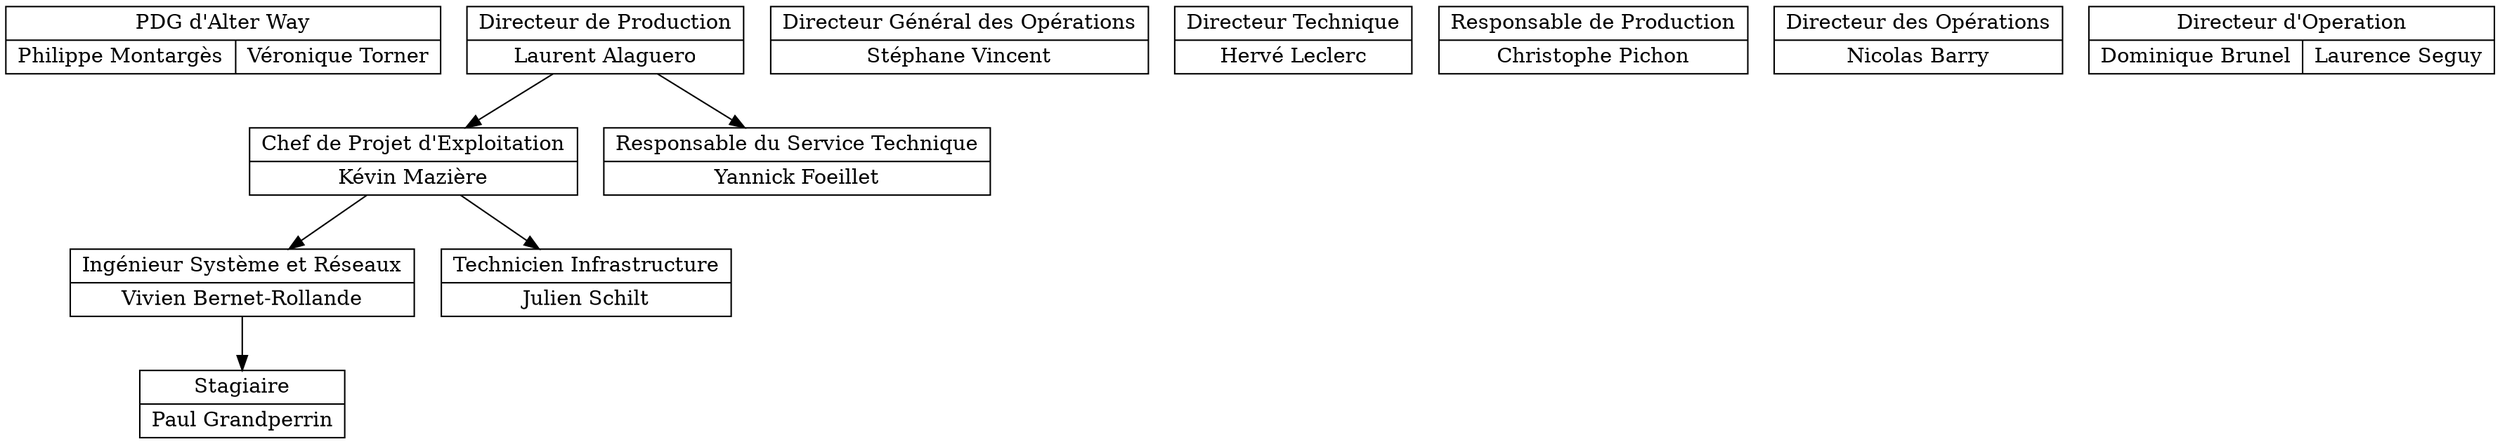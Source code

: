 digraph G
{
  compound=true;
  node [shape = record,height=0.1];
  pdg[label="{<f>PDG d'Alter Way |{<pm> Philippe Montargès|<vt> Véronique Torner}}"];
  la[headport=n,label="{<f>Directeur de Production| <nom> Laurent Alaguero}"];
  sv[label="{<f>Directeur Général des Opérations|<nom>Stéphane Vincent}"];
  hl[label="{<f>Directeur Technique|<nom>Hervé Leclerc}"];
  cp[label="{<f>Responsable de Production|<nom>Christophe Pichon}"];
  nb[label="{<f>Directeur des Opérations|<nom>Nicolas Barry}"];
  dbls[label="{<f>Directeur d'Operation|{<db>Dominique Brunel|<ls>Laurence Seguy}}"];
  km[label="{<f>Chef de Projet d'Exploitation|<nom>Kévin Mazière}"];
  yf[label="{<f>Responsable du Service Technique|<nom>Yannick Foeillet}"];
  vbr[label="{<f>Ingénieur Système et Réseaux|<nom>Vivien Bernet-Rollande}"];
  js[label="{<f>Technicien Infrastructure|<nom>Julien Schilt}"];
  pg[label="{<f>Stagiaire|<nom>Paul Grandperrin}"];
  
 /* pdg -> la;
  pdg -> sv;
  pdg -> hl;
  pdg -> cp;
  pdg -> nb;
  pdg -> dbls;
  la -> km;
  la -> yf;
  km -> vbr;
  km -> js;
  vbr -> pg;
*/ 
  subgraph AWH
  {
    label="Hosting";
    la->km;
    la->yf;
    km->vbr;
    km->js;
    vbr->pg;
  };
  subgraph AWS {label="Solution"; sv; hl; cp;};
  subgraph AWC {label="Creative"; dbls};
  subgraph AWF {label="Formation"; nb;};
}
